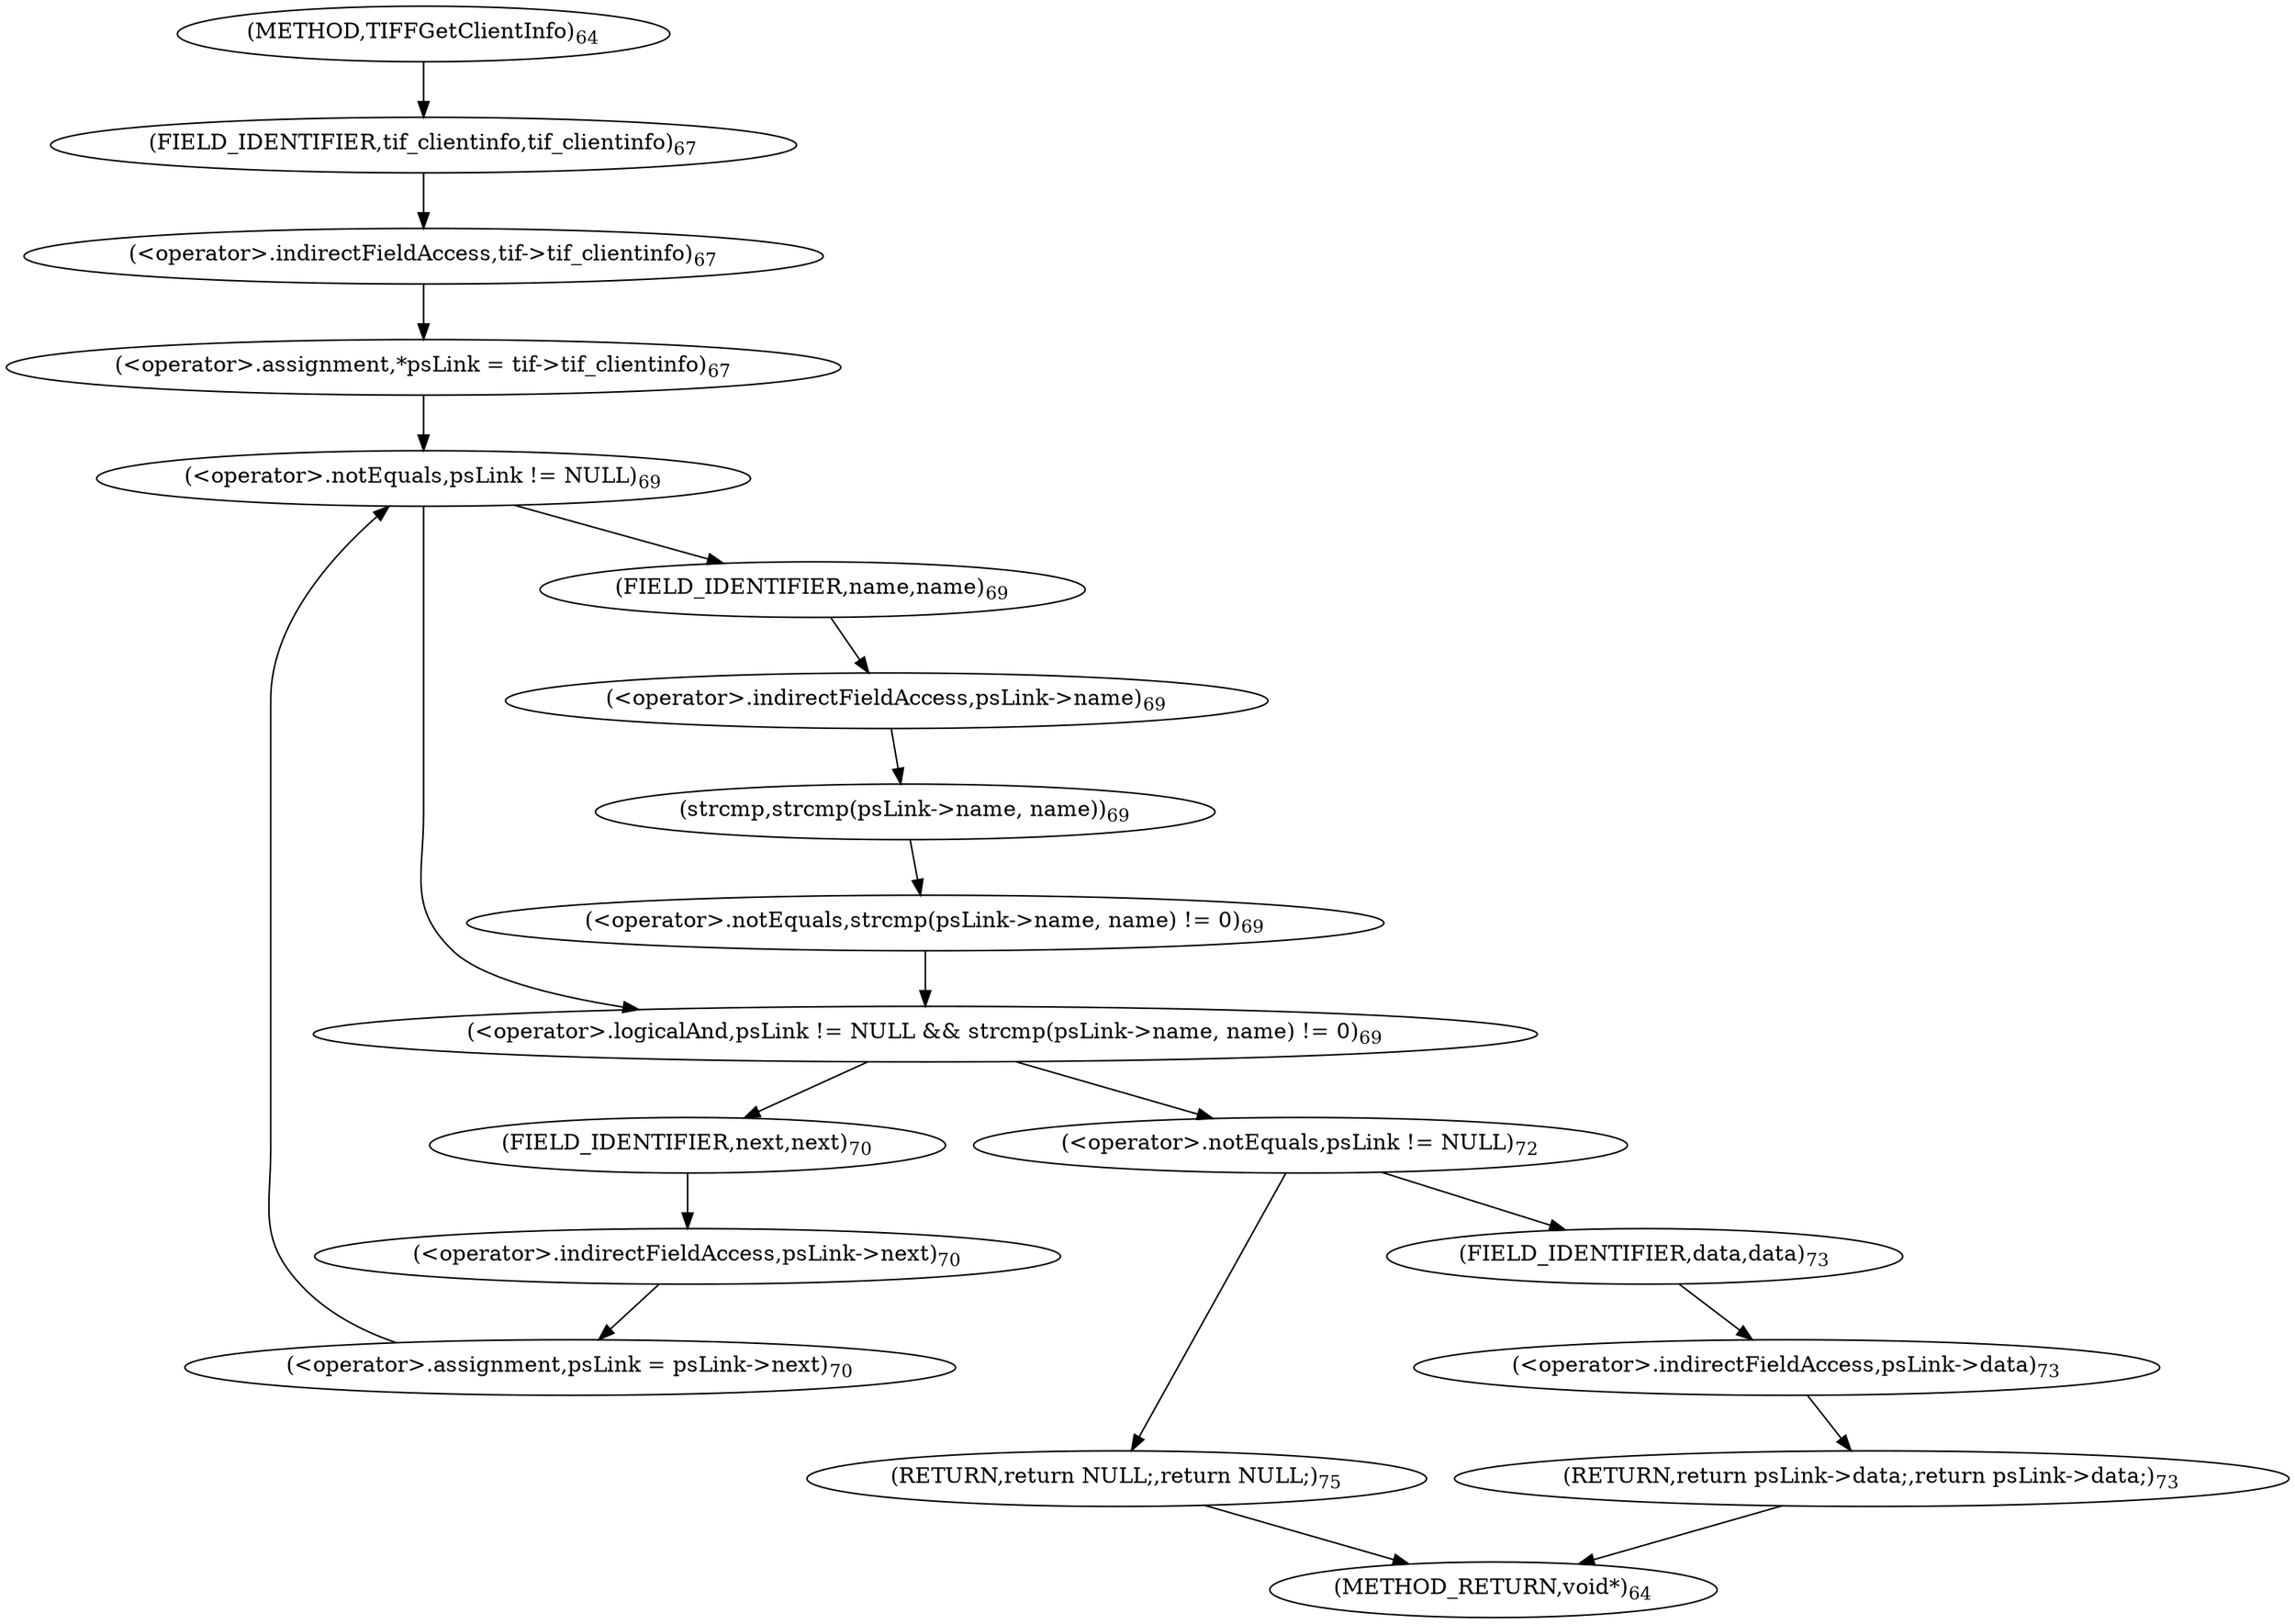 digraph "TIFFGetClientInfo" {  
"11829" [label = <(&lt;operator&gt;.assignment,*psLink = tif-&gt;tif_clientinfo)<SUB>67</SUB>> ]
"11831" [label = <(&lt;operator&gt;.indirectFieldAccess,tif-&gt;tif_clientinfo)<SUB>67</SUB>> ]
"11835" [label = <(&lt;operator&gt;.logicalAnd,psLink != NULL &amp;&amp; strcmp(psLink-&gt;name, name) != 0)<SUB>69</SUB>> ]
"11846" [label = <(&lt;operator&gt;.assignment,psLink = psLink-&gt;next)<SUB>70</SUB>> ]
"11852" [label = <(&lt;operator&gt;.notEquals,psLink != NULL)<SUB>72</SUB>> ]
"11833" [label = <(FIELD_IDENTIFIER,tif_clientinfo,tif_clientinfo)<SUB>67</SUB>> ]
"11836" [label = <(&lt;operator&gt;.notEquals,psLink != NULL)<SUB>69</SUB>> ]
"11839" [label = <(&lt;operator&gt;.notEquals,strcmp(psLink-&gt;name, name) != 0)<SUB>69</SUB>> ]
"11848" [label = <(&lt;operator&gt;.indirectFieldAccess,psLink-&gt;next)<SUB>70</SUB>> ]
"11856" [label = <(RETURN,return psLink-&gt;data;,return psLink-&gt;data;)<SUB>73</SUB>> ]
"11840" [label = <(strcmp,strcmp(psLink-&gt;name, name))<SUB>69</SUB>> ]
"11850" [label = <(FIELD_IDENTIFIER,next,next)<SUB>70</SUB>> ]
"11857" [label = <(&lt;operator&gt;.indirectFieldAccess,psLink-&gt;data)<SUB>73</SUB>> ]
"11862" [label = <(RETURN,return NULL;,return NULL;)<SUB>75</SUB>> ]
"11841" [label = <(&lt;operator&gt;.indirectFieldAccess,psLink-&gt;name)<SUB>69</SUB>> ]
"11859" [label = <(FIELD_IDENTIFIER,data,data)<SUB>73</SUB>> ]
"11843" [label = <(FIELD_IDENTIFIER,name,name)<SUB>69</SUB>> ]
"11824" [label = <(METHOD,TIFFGetClientInfo)<SUB>64</SUB>> ]
"11864" [label = <(METHOD_RETURN,void*)<SUB>64</SUB>> ]
  "11829" -> "11836" 
  "11831" -> "11829" 
  "11835" -> "11850" 
  "11835" -> "11852" 
  "11846" -> "11836" 
  "11852" -> "11859" 
  "11852" -> "11862" 
  "11833" -> "11831" 
  "11836" -> "11835" 
  "11836" -> "11843" 
  "11839" -> "11835" 
  "11848" -> "11846" 
  "11856" -> "11864" 
  "11840" -> "11839" 
  "11850" -> "11848" 
  "11857" -> "11856" 
  "11862" -> "11864" 
  "11841" -> "11840" 
  "11859" -> "11857" 
  "11843" -> "11841" 
  "11824" -> "11833" 
}
